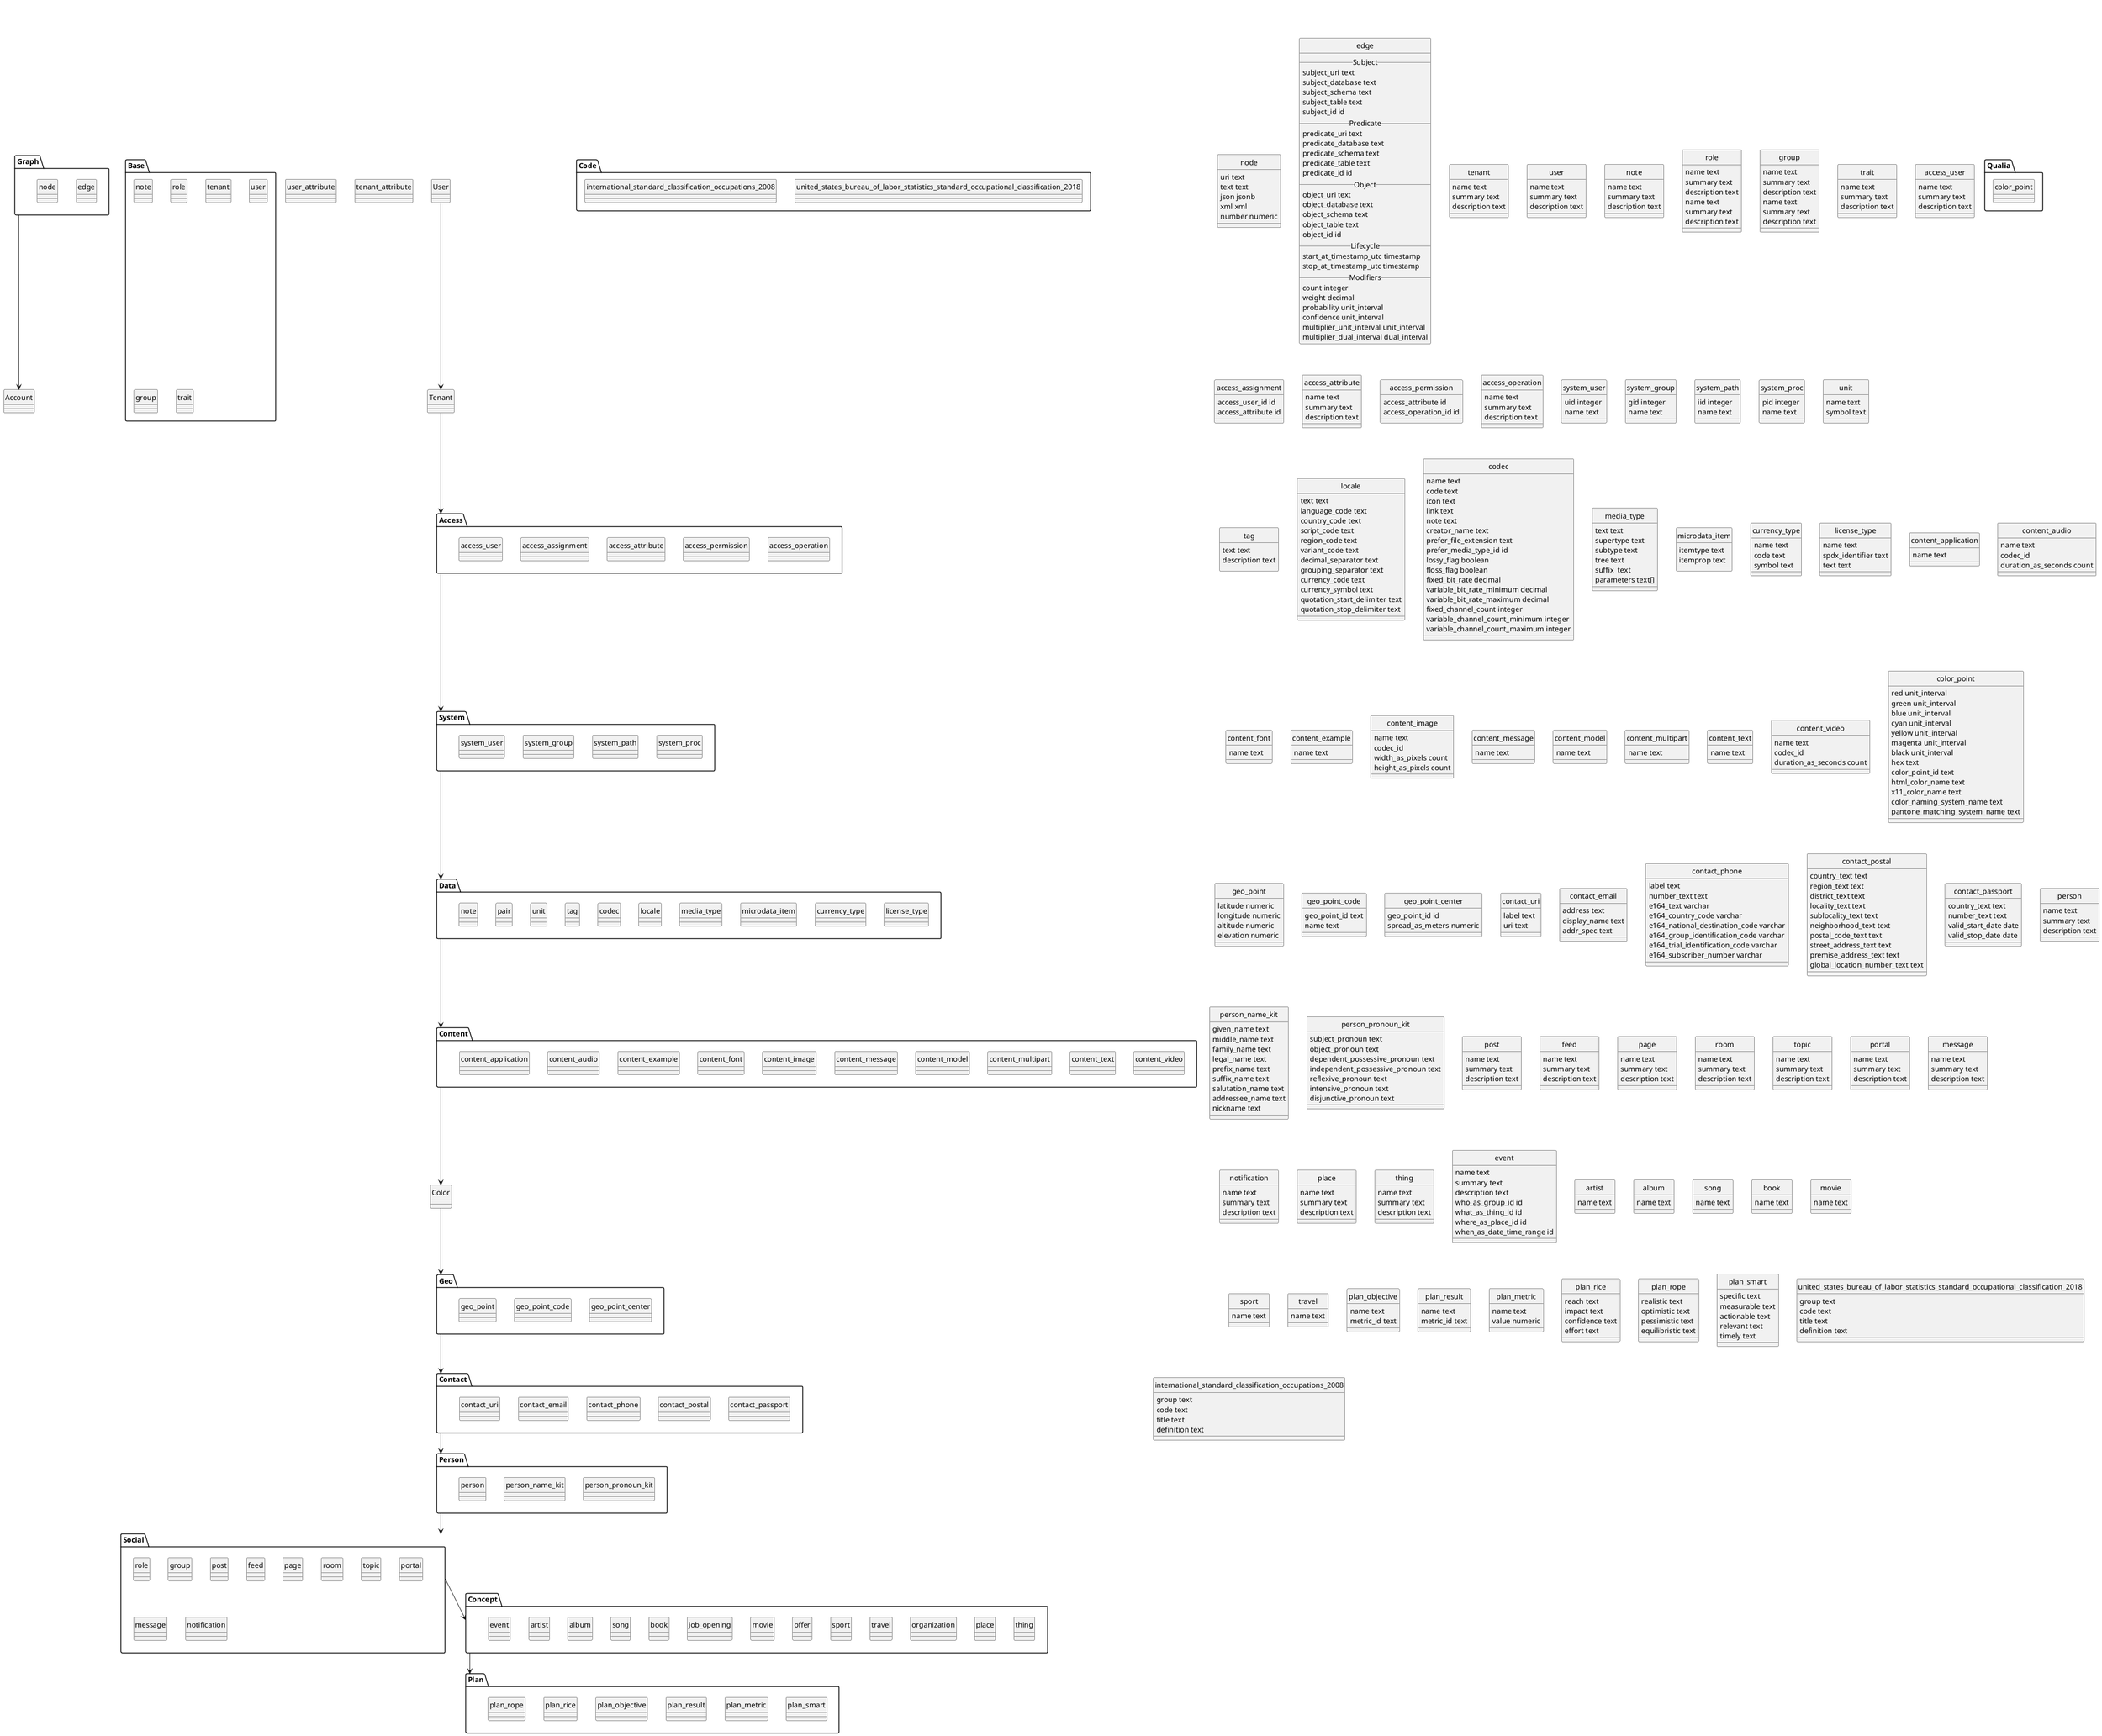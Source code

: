 @startuml
skinparam monochrome true
hide circle

'''
'
' Package section
'
'''

package Graph {
  class node
  class edge
}

package Base {
  class tenant
  class user
  class note
  class role
  class group
  class trait
}

package Access {
  class access_user
  class access_assignment
  class access_attribute
  class access_permission
  class access_operation
}

package System {
  class system_user
  class system_group
  class system_path
  class system_proc
}

package Data {
  class unit
  class tag
  class pair
  class note
  class codec
  class locale
  class media_type
  class microdata_item
  class currency_type
  class license_type
}

package Content {
  class content_application
  class content_audio
  class content_font
  class content_example
  class content_image
  class content_message
  class content_model
  class content_multipart
  class content_text
  class content_video
}

package Qualia {
  class color_point
}

package Geo {
  class geo_point
  class geo_point_code
  class geo_point_center
}

package Contact {
  class contact_uri
  class contact_email
  class contact_phone
  class contact_postal
  class contact_passport
}

package Person {
  class person
  class person_name_kit
  class person_pronoun_kit
}

package Social {
  class post
  class feed
  class page
  class room
  class role
  class group
  class topic
  class portal
  class message
  class notification
}

package Concept {
  class artist
  class album
  class song
  class book
  class thing
  class event
  class job_opening
  class movie
  class offer
  class organization
  class place
  class sport
  class travel
}

package Plan {
  class plan_objective
  class plan_result
  class plan_metric
  class plan_rice
  class plan_rope
  class plan_smart
}

package Code {
  class international_standard_classification_occupations_2008
  class united_states_bureau_of_labor_statistics_standard_occupational_classification_2018
}

'''
'
' Package layout hint section
'
'''

Graph -d-> Account
User -d-> Tenant
Tenant -d-> Access
Access -d-> System
System -d-> Data
Data -d-> Content
Content -d-> Color
Color -d-> Geo
Geo -d-> Contact
Contact -d-> Person
Person -d-> Social
Social -d-> Concept
Concept -d-> Plan

'' package Graph
node -[hidden] edge

'' package User
user -[hidden] user_attribute

'' package Tenant
tenant -[hidden] tenant_attribute

'' package Access
access_user -[hidden] access_assignment
access_assignment -[hidden] access_attribute
access_attribute -[hidden] access_permission
access_permission -[hidden] access_operation

'' package System
system_user -[hidden] system_group
system_group -[hidden] system_path
system_path -[hidden] system_proc

'' package Data
unit -[hidden] tag
tag -[hidden] codec
codec -[hidden] locale
locale -[hidden] media_type
media_type -[hidden] microdata_item
microdata_item -[hidden] currency_type
currency_type -[hidden] license_type

'' package Media
content_application -[hidden] content_audio
content_audio -[hidden] content_example
content_example -[hidden] content_font
content_font -[hidden] content_image
content_image -[hidden] content_message
content_message -[hidden] content_model
content_model -[hidden] content_multipart
content_multipart -[hidden] content_text
content_text -[hidden] content_video

'' package Contact
contact_uri -[hidden] contact_email
contact_email -[hidden] contact_phone
contact_phone -[hidden] contact_postal
contact_postal -[hidden] contact_passport

'' package Qualia
'' color_point

'' package Geo
geo_point -[hidden] geo_point_code
geo_point_code -[hidden] geo_point_center

'' package Social
post -[hidden] feed
feed -[hidden] page
page -[hidden] room
room -[hidden] topic
topic -[hidden] portal

'' package Person
person -[hidden] person_name_kit
person_name_kit -[hidden] person_pronoun_kit

'' package Concept
artist -[hidden] album
album -[hidden] song
song -[hidden] book
book -[hidden] job_opening
job_opening -[hidden] movie
movie -[hidden] offer
offer -[hidden] sport
sport -[hidden] travel
travel -[hidden] organization
organization -[hidden] place
place -[hidden] thing
thing -[hidden] event
event -[hidden] artist

'' package Plan
plan_objective -[hidden] plan_result
plan_result -[hidden] plan_metric
plan_metric -[hidden] plan_smart

'' package Code
international_standard_classification_occupations_2008 -[hidden] united_states_bureau_of_labor_statistics_standard_occupational_classification_2018

'''
'
' Graph
'
'''

class node {
  uri text
  text text
  json jsonb
  xml xml
  number numeric
}

class edge {
__ Subject __
  subject_uri text
  subject_database text
  subject_schema text
  subject_table text
  subject_id id
__ Predicate __
  predicate_uri text
  predicate_database text
  predicate_schema text
  predicate_table text
  predicate_id id
__ Object __
  object_uri text
  object_database text
  object_schema text
  object_table text
  object_id id
__ Lifecycle __
  start_at_timestamp_utc timestamp
  stop_at_timestamp_utc timestamp
__ Modifiers __
  count integer
  weight decimal
  probability unit_interval
  confidence unit_interval
  multiplier_unit_interval unit_interval
  multiplier_dual_interval dual_interval
}

'''
'
' Base
'
'''

class tenant {
  name text
  summary text
  description text
}

class user {
  name text
  summary text
  description text
}

class note {
  name text
  summary text
  description text
}

class role {
  name text
  summary text
  description text
}

class group {
  name text
  summary text
  description text
}

class trait {
  name text
  summary text
  description text
}

'''
'
' Access
'
'''

class access_user {
  name text
  summary text
  description text
}

class access_assignment {
  access_user_id id
  access_attribute id
}

class access_attribute {
  name text
  summary text
  description text
}

class access_permission {
  access_attribute id
  access_operation_id id
}

class access_operation {
  name text
  summary text
  description text
}

'''
'
' System
'
'''

class system_user {
  uid integer
  name text
}

class system_group {
  gid integer
  name text
}

class system_path {
  iid integer
  name text
}

class system_proc {
  pid integer
  name text
}

'''
'
' Data
'
'''

class unit {
  name text
  symbol text
}

class tag {
  text text
  description text
}

class locale {
  text text
  language_code text
  country_code text
  script_code text
  region_code text
  variant_code text
  decimal_separator text
  grouping_separator text
  currency_code text
  currency_symbol text
  quotation_start_delimiter text
  quotation_stop_delimiter text
}

class codec {
  name text
  code text
  icon text
  link text
  note text
  creator_name text
  prefer_file_extension text
  prefer_media_type_id id
  lossy_flag boolean
  floss_flag boolean
  fixed_bit_rate decimal
  variable_bit_rate_minimum decimal
  variable_bit_rate_maximum decimal
  fixed_channel_count integer
  variable_channel_count_minimum integer
  variable_channel_count_maximum integer  
}

class media_type {
  text text
  supertype text
  subtype text
  tree text
  suffix  text
  parameters text[]
}

class microdata_item {
  itemtype text
  itemprop text
}

class currency_type {
  name text
  code text
  symbol text
}

class license_type {
  name text
  spdx_identifier text
  text text
}

'''
'
' Content
'
'''

class content_application {
  name text
}

class content_audio {
  name text
  codec_id
  duration_as_seconds count
}

class content_font {
  name text
}

class content_example {
  name text
}

class content_image {
  name text
  codec_id
  width_as_pixels count
  height_as_pixels count
}

class content_message {
  name text
}

class content_model {
  name text
}

class content_multipart {
  name text
}

class content_text {
  name text
}

class content_video {
  name text
  codec_id
  duration_as_seconds count
}

'''
'
' Color
'
'''

class color_point {
  red unit_interval
  green unit_interval
  blue unit_interval
  cyan unit_interval
  yellow unit_interval
  magenta unit_interval
  black unit_interval
  hex text
  color_point_id text
  html_color_name text
  x11_color_name text
  color_naming_system_name text
  pantone_matching_system_name text
}

'''
'
' Geo
'
'''

class geo_point {
  latitude numeric
  longitude numeric
  altitude numeric
  elevation numeric
}

class geo_point_code {
  geo_point_id text
  name text
}

class geo_point_center {
  geo_point_id id
  spread_as_meters numeric
}

'''
'
' Contact
'
'''

class contact_uri {
  label text
  uri text
}

class contact_email {
  address text
  display_name text
  addr_spec text
}

class contact_phone {
  label text
  number_text text
  e164_text varchar
  e164_country_code varchar
  e164_national_destination_code varchar
  e164_group_identification_code varchar
  e164_trial_identification_code varchar
  e164_subscriber_number varchar
}

class contact_postal {
  country_text text
  region_text text
  district_text text
  locality_text text
  sublocality_text text
  neighborhood_text text
  postal_code_text text
  street_address_text text
  premise_address_text text
  global_location_number_text text
}

class contact_passport {
  country_text text
  number_text text
  valid_start_date date
  valid_stop_date date
}

'''
'
' Personal
'
'''

class person {
  name text
  summary text
  description text
}

class person_name_kit {
  given_name text
  middle_name text
  family_name text
  legal_name text
  prefix_name text
  suffix_name text
  salutation_name text
  addressee_name text
  nickname text
}

class person_pronoun_kit {
  subject_pronoun text
  object_pronoun text
  dependent_possessive_pronoun text
  independent_possessive_pronoun text
  reflexive_pronoun text
  intensive_pronoun text
  disjunctive_pronoun text
}

'''
'
' Social
'
'''

class post {
  name text
  summary text
  description text
}

class feed {
  name text
  summary text
  description text
}

class page {
  name text
  summary text
  description text
}

class room {
  name text
  summary text
  description text
}

class role {
  name text
  summary text
  description text
}

class group {
  name text
  summary text
  description text
}

class topic {
  name text
  summary text
  description text
}

class portal {
  name text
  summary text
  description text
}

class message {
  name text
  summary text
  description text
}

class notification {
  name text
  summary text
  description text
}

'''
'
' Concept
'
'''

class place {
  name text
  summary text
  description text
}

class thing {
  name text
  summary text
  description text
}

class event {
  name text
  summary text
  description text
  who_as_group_id id
  what_as_thing_id id
  where_as_place_id id
  when_as_date_time_range id
}

class artist {
  name text
}

class album {
  name text
}

class song {
  name text
}

class book {
  name text
}

class movie {
  name text
}

class sport {
  name text
}

class travel {
  name text
}

'''
'
' Plan
'
'''

class plan_objective {
  name text
  metric_id text
}

class plan_result {
  name text
  metric_id text
}

class plan_metric {
  name text
  value numeric
}

class plan_rice {
  reach text
  impact text
  confidence text
  effort text
}

class plan_rope {
  realistic text
  optimistic text
  pessimistic text
  equilibristic text
}

class plan_smart {
  specific text
  measurable text
  actionable text
  relevant text
  timely text
}

'''
'
' Code
'
'''

class united_states_bureau_of_labor_statistics_standard_occupational_classification_2018 {
  group text
  code text 
  title text
  definition text
}

class international_standard_classification_occupations_2008 {
  group text
  code text 
  title text
  definition text
}

@enduml
